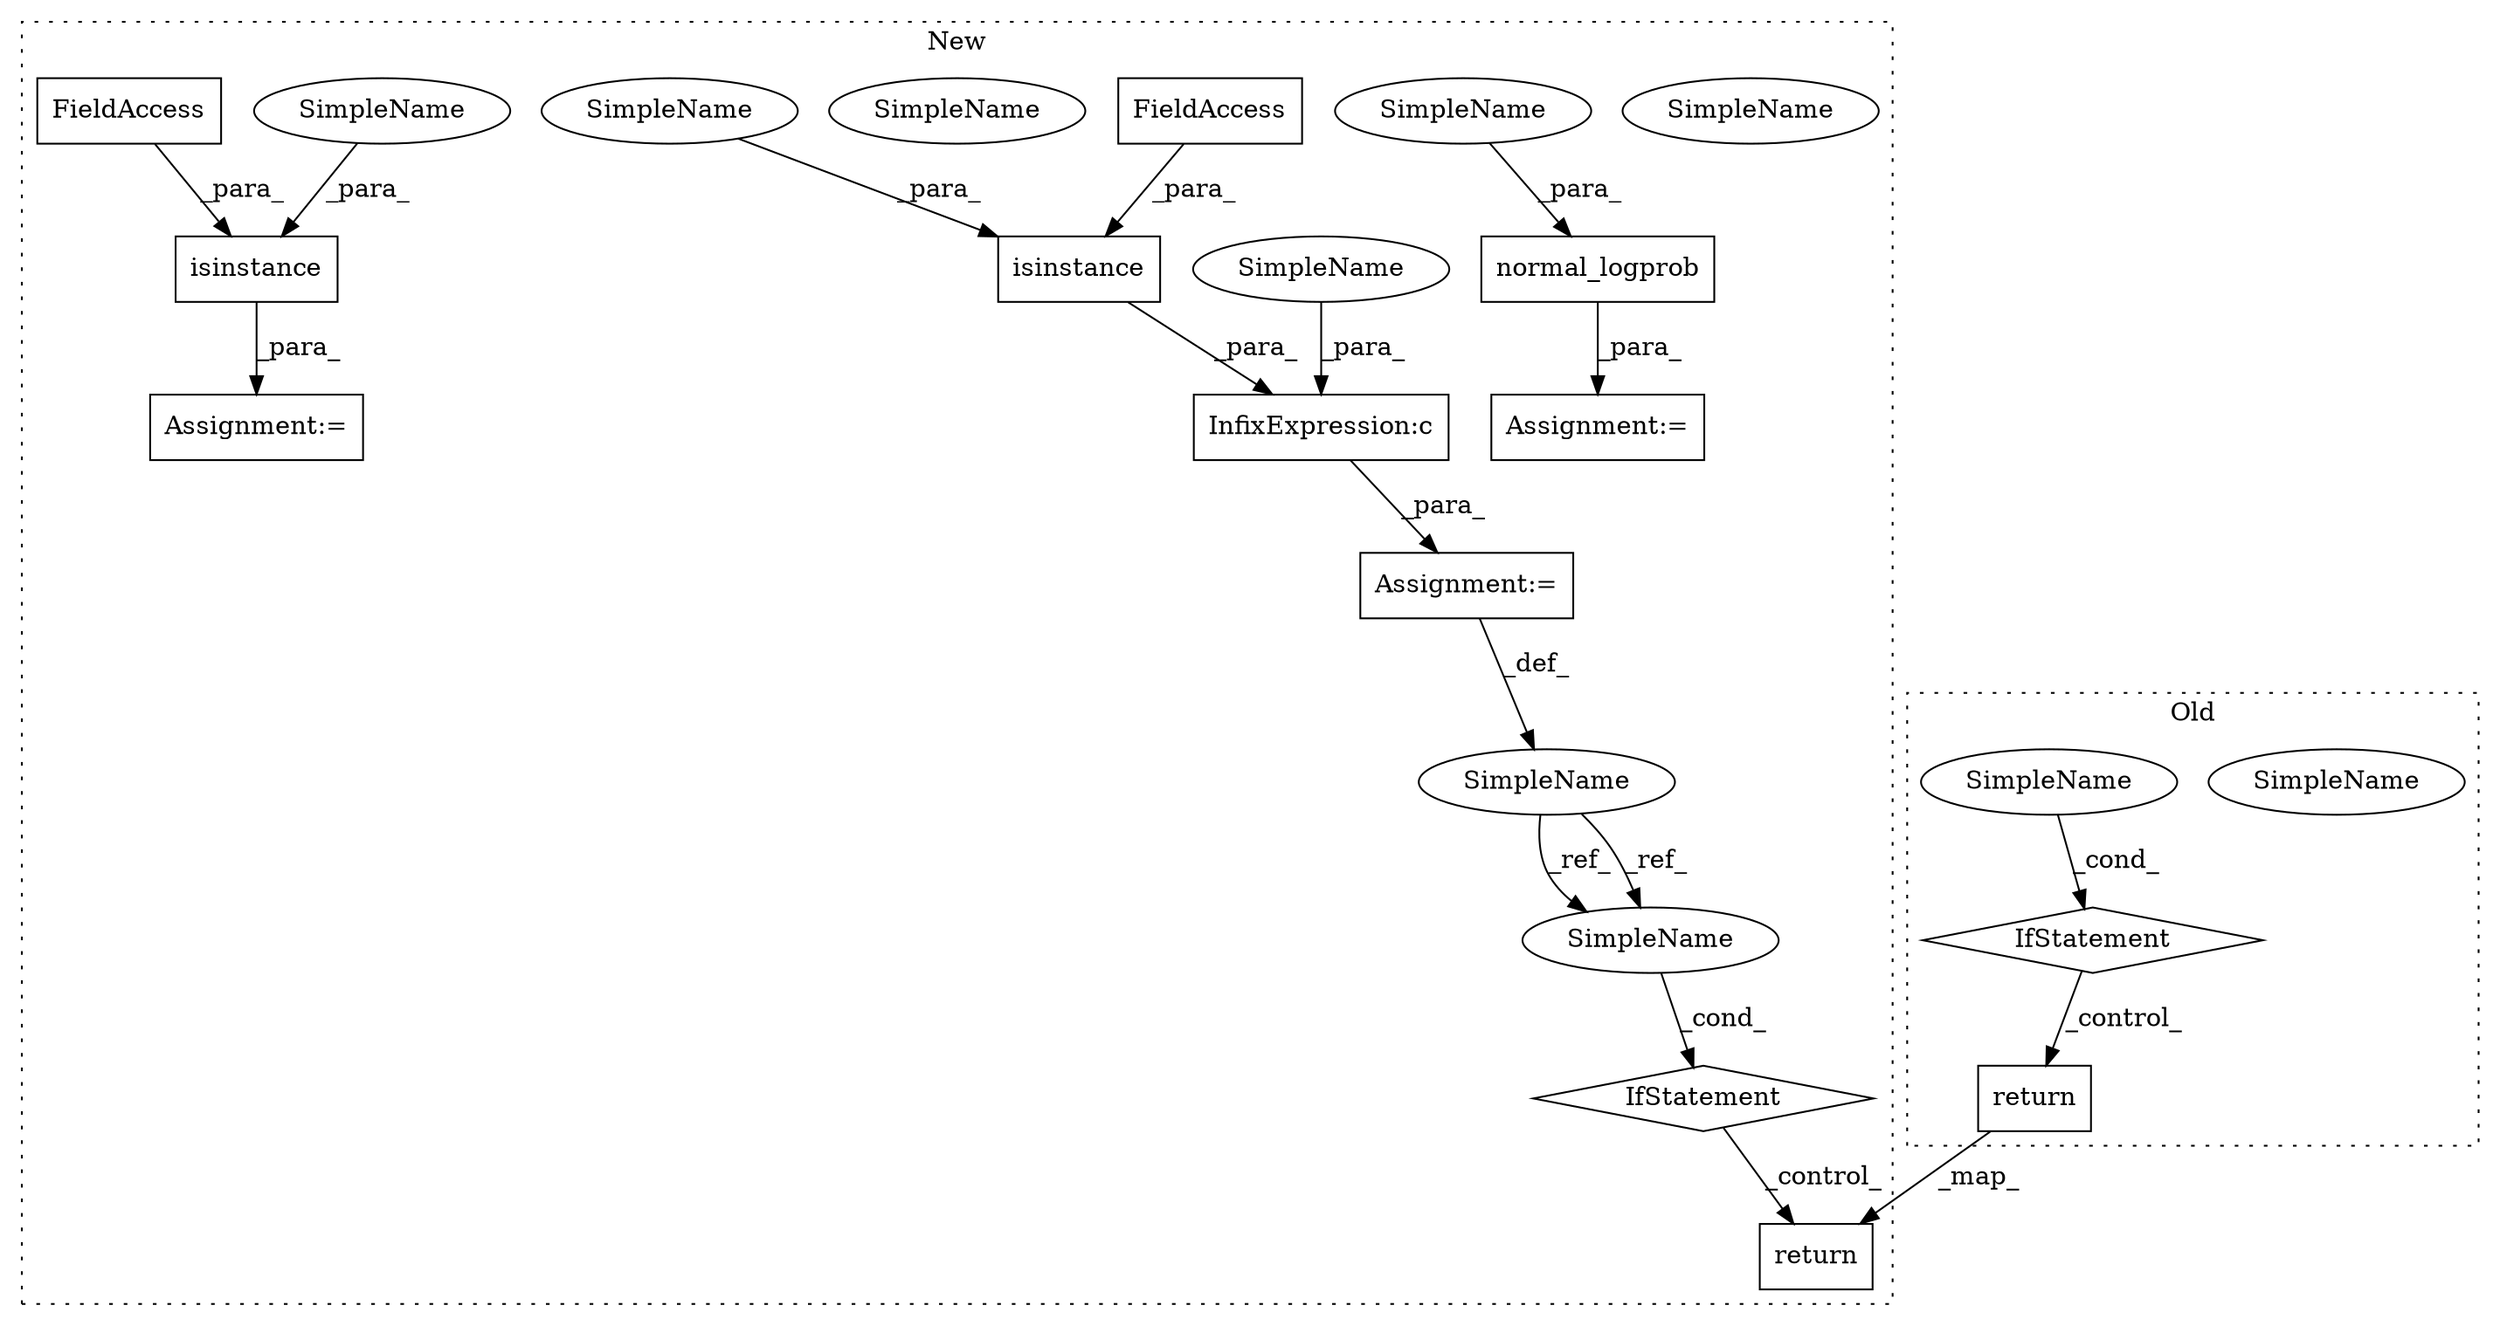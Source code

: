 digraph G {
subgraph cluster0 {
1 [label="IfStatement" a="25" s="1910,1921" l="4,2" shape="diamond"];
4 [label="return" a="41" s="1983" l="7" shape="box"];
11 [label="SimpleName" a="42" s="1914" l="7" shape="ellipse"];
17 [label="SimpleName" a="42" s="1914" l="7" shape="ellipse"];
label = "Old";
style="dotted";
}
subgraph cluster1 {
2 [label="normal_logprob" a="32" s="3616,3647" l="15,1" shape="box"];
3 [label="return" a="41" s="3847" l="7" shape="box"];
5 [label="InfixExpression:c" a="27" s="3474" l="4" shape="box"];
6 [label="isinstance" a="32" s="3450,3473" l="11,1" shape="box"];
7 [label="SimpleName" a="42" s="3755" l="12" shape="ellipse"];
8 [label="IfStatement" a="25" s="3751,3767" l="4,2" shape="diamond"];
9 [label="FieldAccess" a="22" s="3469" l="4" shape="box"];
10 [label="SimpleName" a="42" s="3436" l="12" shape="ellipse"];
12 [label="isinstance" a="32" s="3506,3537" l="11,1" shape="box"];
13 [label="FieldAccess" a="22" s="3525" l="12" shape="box"];
14 [label="Assignment:=" a="7" s="3615" l="1" shape="box"];
15 [label="Assignment:=" a="7" s="3448" l="1" shape="box"];
16 [label="Assignment:=" a="7" s="3505" l="1" shape="box"];
18 [label="SimpleName" a="42" s="3755" l="12" shape="ellipse"];
19 [label="SimpleName" a="42" s="3641" l="6" shape="ellipse"];
20 [label="SimpleName" a="42" s="3641" l="6" shape="ellipse"];
21 [label="SimpleName" a="42" s="3517" l="7" shape="ellipse"];
22 [label="SimpleName" a="42" s="3461" l="7" shape="ellipse"];
23 [label="SimpleName" a="42" s="3478" l="7" shape="ellipse"];
label = "New";
style="dotted";
}
1 -> 4 [label="_control_"];
2 -> 14 [label="_para_"];
4 -> 3 [label="_map_"];
5 -> 15 [label="_para_"];
6 -> 5 [label="_para_"];
8 -> 3 [label="_control_"];
9 -> 6 [label="_para_"];
10 -> 18 [label="_ref_"];
10 -> 18 [label="_ref_"];
12 -> 16 [label="_para_"];
13 -> 12 [label="_para_"];
15 -> 10 [label="_def_"];
17 -> 1 [label="_cond_"];
18 -> 8 [label="_cond_"];
20 -> 2 [label="_para_"];
21 -> 12 [label="_para_"];
22 -> 6 [label="_para_"];
23 -> 5 [label="_para_"];
}